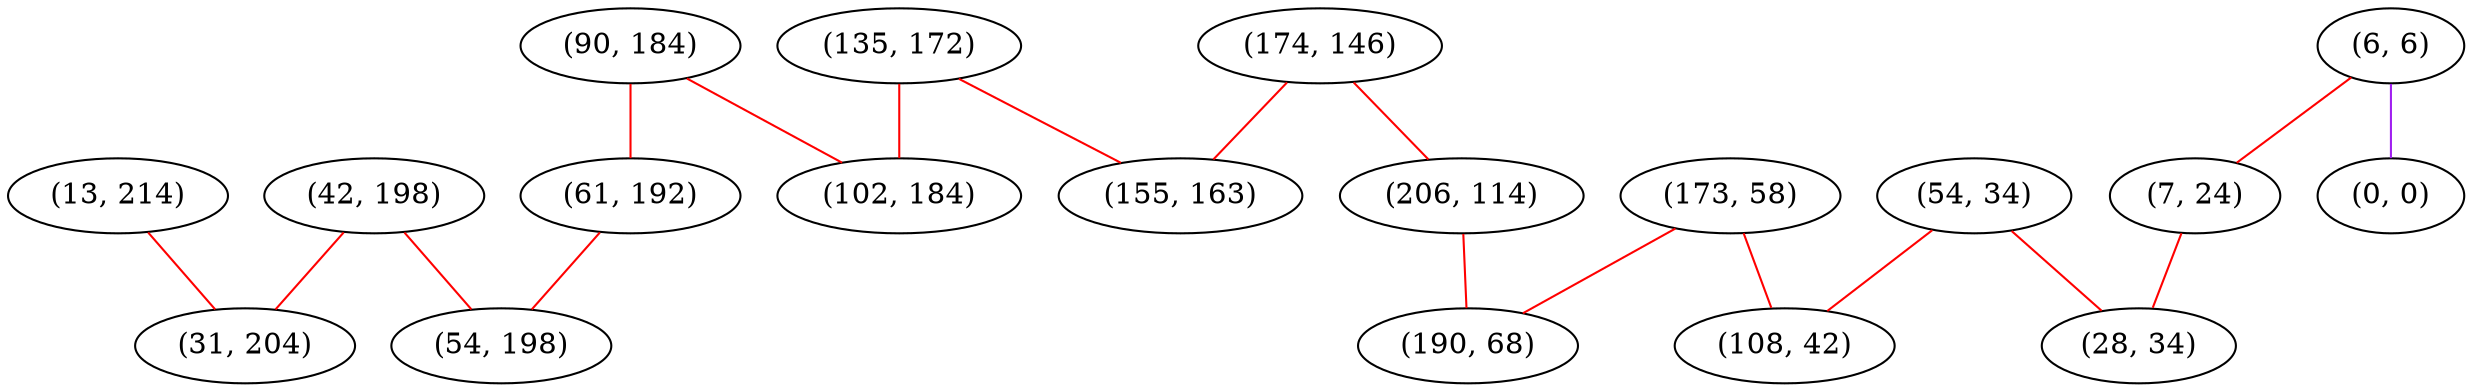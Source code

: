 graph "" {
"(13, 214)";
"(90, 184)";
"(54, 34)";
"(6, 6)";
"(135, 172)";
"(7, 24)";
"(174, 146)";
"(206, 114)";
"(173, 58)";
"(61, 192)";
"(42, 198)";
"(31, 204)";
"(28, 34)";
"(0, 0)";
"(102, 184)";
"(190, 68)";
"(108, 42)";
"(54, 198)";
"(155, 163)";
"(13, 214)" -- "(31, 204)"  [color=red, key=0, weight=1];
"(90, 184)" -- "(102, 184)"  [color=red, key=0, weight=1];
"(90, 184)" -- "(61, 192)"  [color=red, key=0, weight=1];
"(54, 34)" -- "(28, 34)"  [color=red, key=0, weight=1];
"(54, 34)" -- "(108, 42)"  [color=red, key=0, weight=1];
"(6, 6)" -- "(0, 0)"  [color=purple, key=0, weight=4];
"(6, 6)" -- "(7, 24)"  [color=red, key=0, weight=1];
"(135, 172)" -- "(155, 163)"  [color=red, key=0, weight=1];
"(135, 172)" -- "(102, 184)"  [color=red, key=0, weight=1];
"(7, 24)" -- "(28, 34)"  [color=red, key=0, weight=1];
"(174, 146)" -- "(206, 114)"  [color=red, key=0, weight=1];
"(174, 146)" -- "(155, 163)"  [color=red, key=0, weight=1];
"(206, 114)" -- "(190, 68)"  [color=red, key=0, weight=1];
"(173, 58)" -- "(108, 42)"  [color=red, key=0, weight=1];
"(173, 58)" -- "(190, 68)"  [color=red, key=0, weight=1];
"(61, 192)" -- "(54, 198)"  [color=red, key=0, weight=1];
"(42, 198)" -- "(31, 204)"  [color=red, key=0, weight=1];
"(42, 198)" -- "(54, 198)"  [color=red, key=0, weight=1];
}
